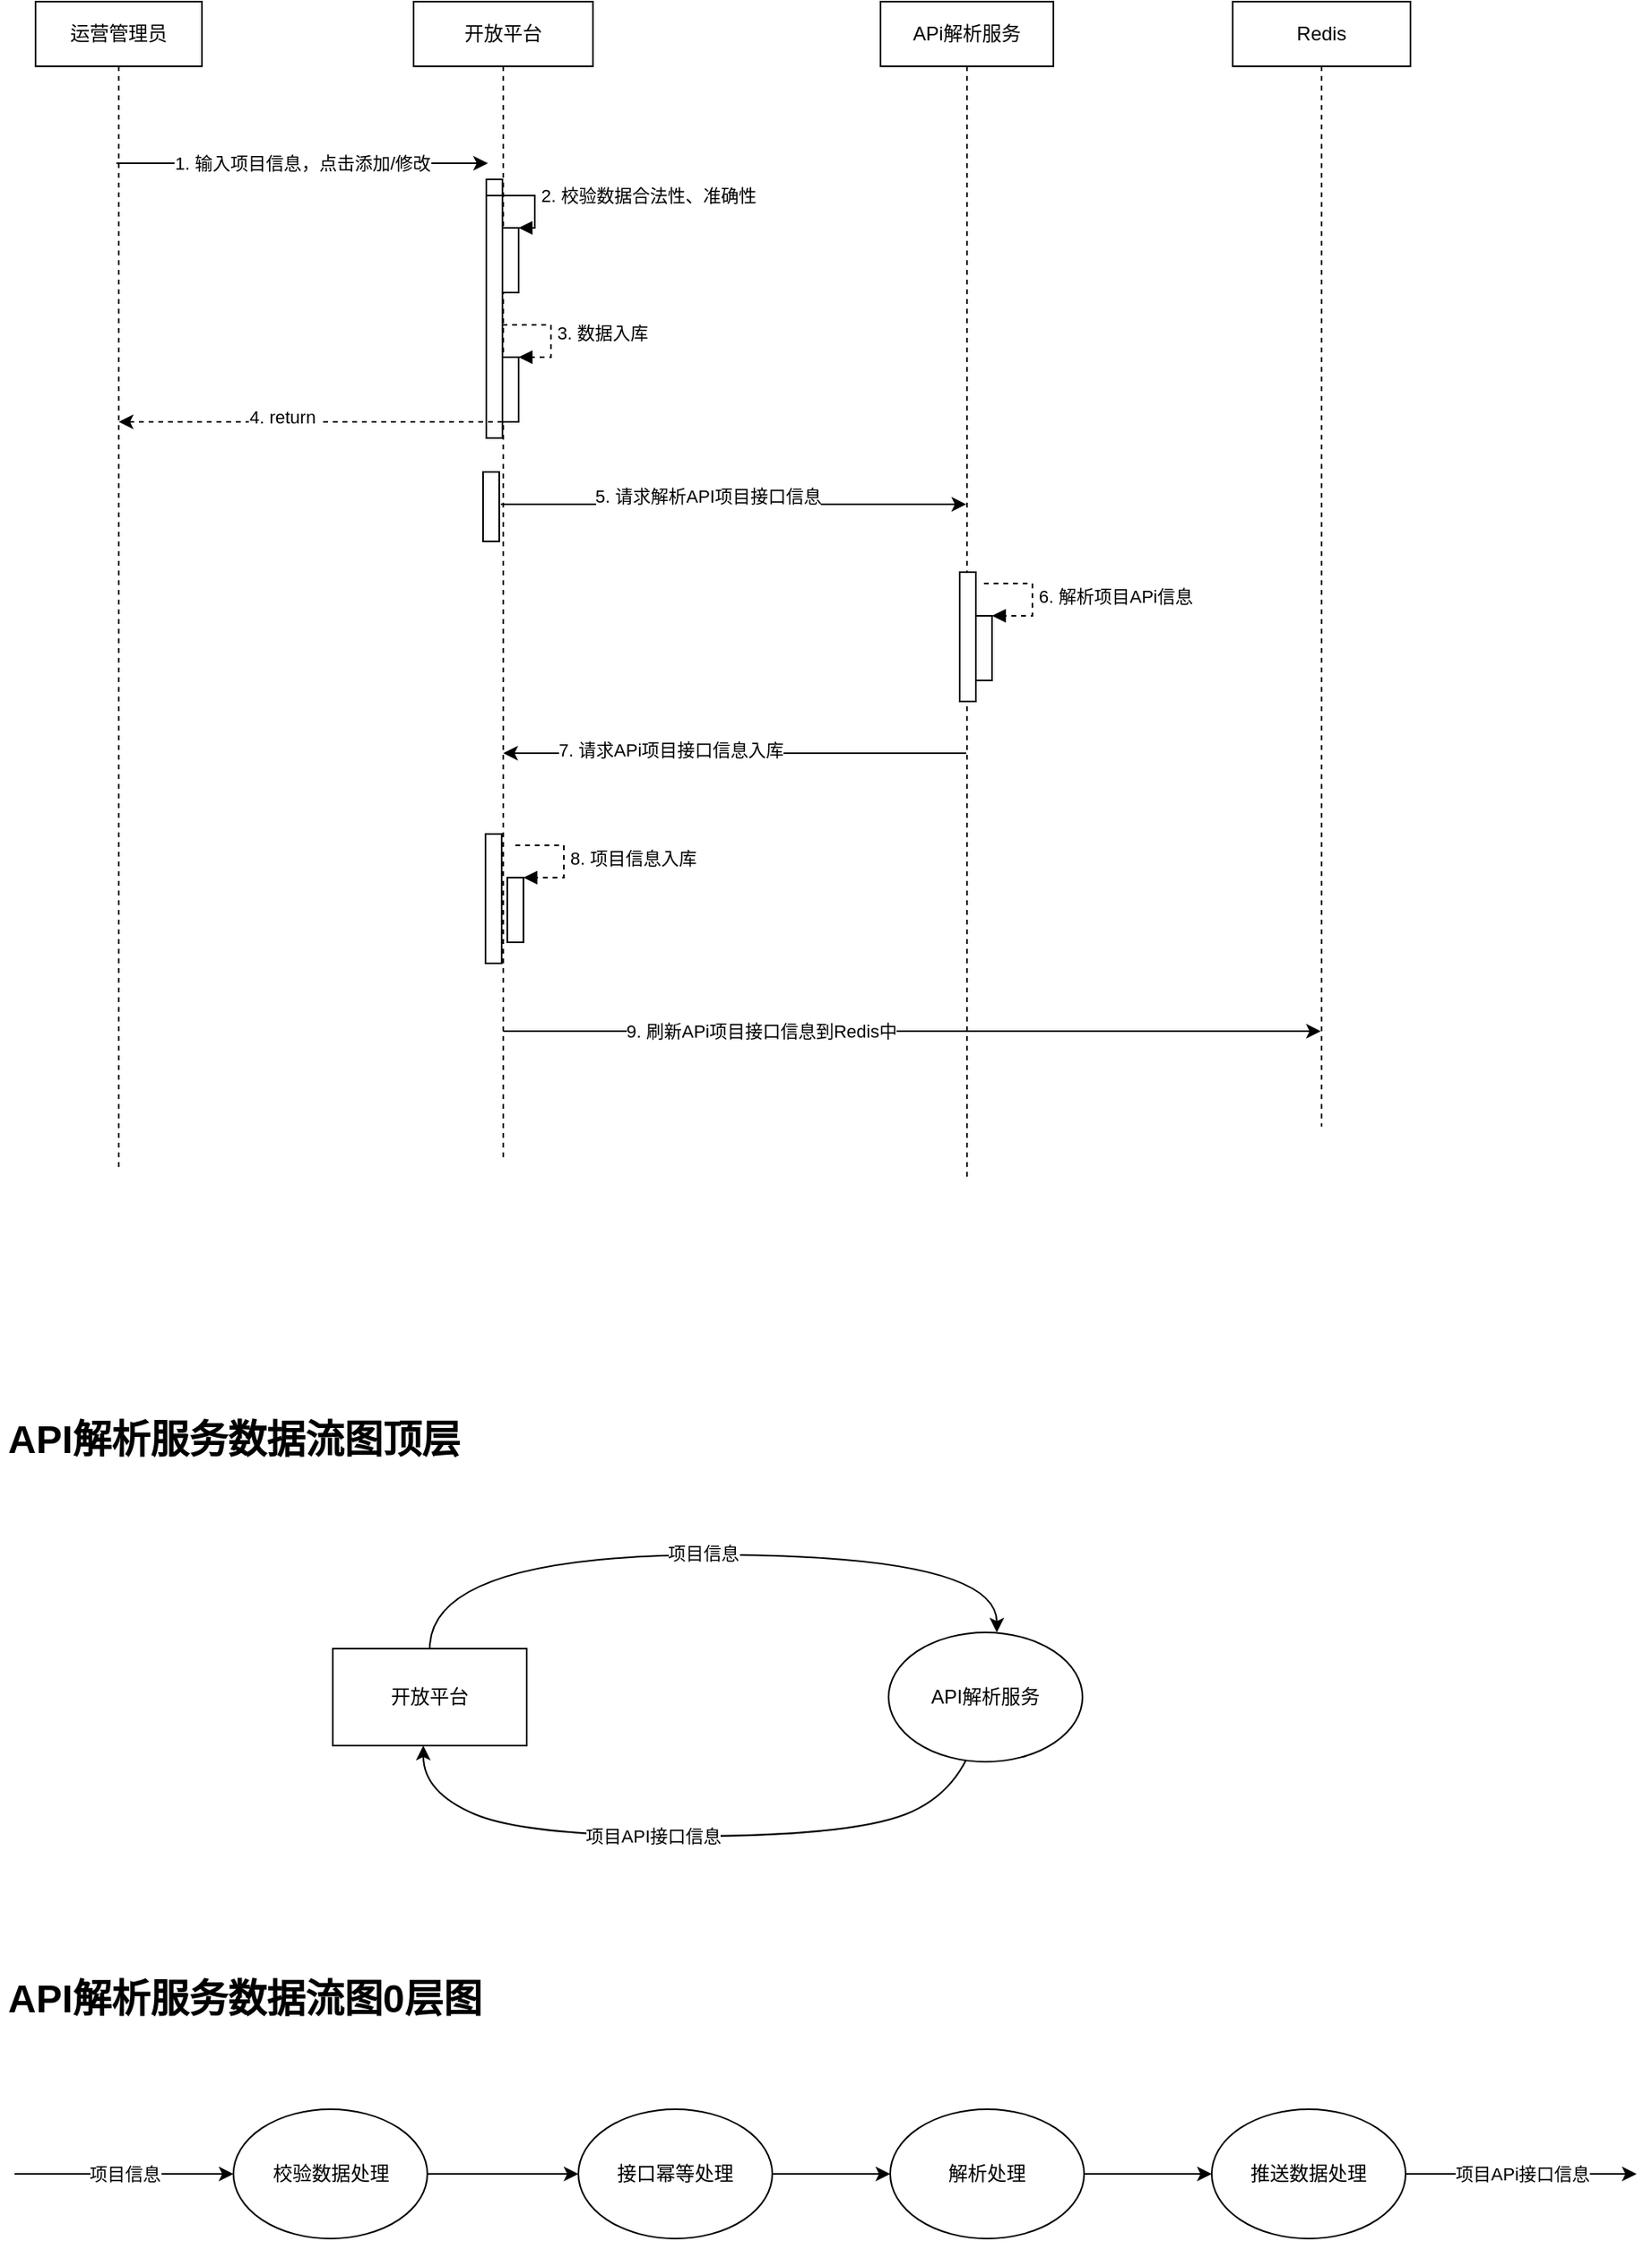 <mxfile version="14.9.6" type="github">
  <diagram name="Page-1" id="0783ab3e-0a74-02c8-0abd-f7b4e66b4bec">
    <mxGraphModel dx="1040" dy="779" grid="0" gridSize="10" guides="1" tooltips="1" connect="1" arrows="1" fold="1" page="0" pageScale="1" pageWidth="850" pageHeight="1100" background="none" math="0" shadow="0">
      <root>
        <mxCell id="0" />
        <mxCell id="1" parent="0" />
        <mxCell id="gkA7OiE7w_O009xZuM8v-9" value="运营管理员" style="shape=umlLifeline;perimeter=lifelinePerimeter;whiteSpace=wrap;html=1;container=1;collapsible=0;recursiveResize=0;outlineConnect=0;" parent="1" vertex="1">
          <mxGeometry x="80" y="280" width="103" height="724" as="geometry" />
        </mxCell>
        <mxCell id="gkA7OiE7w_O009xZuM8v-10" value="&lt;span&gt;开放平台&lt;/span&gt;" style="shape=umlLifeline;perimeter=lifelinePerimeter;whiteSpace=wrap;html=1;container=1;collapsible=0;recursiveResize=0;outlineConnect=0;" parent="1" vertex="1">
          <mxGeometry x="314" y="280" width="111" height="715" as="geometry" />
        </mxCell>
        <mxCell id="gkA7OiE7w_O009xZuM8v-15" value="" style="html=1;points=[];perimeter=orthogonalPerimeter;" parent="gkA7OiE7w_O009xZuM8v-10" vertex="1">
          <mxGeometry x="45" y="110" width="10" height="160" as="geometry" />
        </mxCell>
        <mxCell id="gkA7OiE7w_O009xZuM8v-16" value="" style="html=1;points=[];perimeter=orthogonalPerimeter;" parent="gkA7OiE7w_O009xZuM8v-10" vertex="1">
          <mxGeometry x="55" y="140" width="10" height="40" as="geometry" />
        </mxCell>
        <mxCell id="gkA7OiE7w_O009xZuM8v-17" value="2. 校验数据合法性、准确性" style="edgeStyle=orthogonalEdgeStyle;html=1;align=left;spacingLeft=2;endArrow=block;rounded=0;entryX=1;entryY=0;" parent="gkA7OiE7w_O009xZuM8v-10" target="gkA7OiE7w_O009xZuM8v-16" edge="1">
          <mxGeometry relative="1" as="geometry">
            <mxPoint x="45" y="120" as="sourcePoint" />
            <Array as="points">
              <mxPoint x="75" y="120" />
            </Array>
          </mxGeometry>
        </mxCell>
        <mxCell id="gkA7OiE7w_O009xZuM8v-31" value="" style="html=1;points=[];perimeter=orthogonalPerimeter;" parent="gkA7OiE7w_O009xZuM8v-10" vertex="1">
          <mxGeometry x="43" y="291" width="10" height="43" as="geometry" />
        </mxCell>
        <mxCell id="gkA7OiE7w_O009xZuM8v-35" value="" style="html=1;points=[];perimeter=orthogonalPerimeter;" parent="gkA7OiE7w_O009xZuM8v-10" vertex="1">
          <mxGeometry x="55" y="220" width="10" height="40" as="geometry" />
        </mxCell>
        <mxCell id="gkA7OiE7w_O009xZuM8v-36" value="3. 数据入库" style="edgeStyle=orthogonalEdgeStyle;html=1;align=left;spacingLeft=2;endArrow=block;rounded=0;entryX=1;entryY=0;dashed=1;" parent="gkA7OiE7w_O009xZuM8v-10" target="gkA7OiE7w_O009xZuM8v-35" edge="1">
          <mxGeometry relative="1" as="geometry">
            <mxPoint x="55" y="200" as="sourcePoint" />
            <Array as="points">
              <mxPoint x="85" y="200" />
            </Array>
          </mxGeometry>
        </mxCell>
        <mxCell id="gkA7OiE7w_O009xZuM8v-59" value="" style="html=1;points=[];perimeter=orthogonalPerimeter;" parent="gkA7OiE7w_O009xZuM8v-10" vertex="1">
          <mxGeometry x="58" y="542" width="10" height="40" as="geometry" />
        </mxCell>
        <mxCell id="gkA7OiE7w_O009xZuM8v-60" value="8. 项目信息入库" style="edgeStyle=orthogonalEdgeStyle;html=1;align=left;spacingLeft=2;endArrow=block;rounded=0;entryX=1;entryY=0;dashed=1;" parent="gkA7OiE7w_O009xZuM8v-10" target="gkA7OiE7w_O009xZuM8v-59" edge="1">
          <mxGeometry relative="1" as="geometry">
            <mxPoint x="63" y="522" as="sourcePoint" />
            <Array as="points">
              <mxPoint x="93" y="522" />
            </Array>
          </mxGeometry>
        </mxCell>
        <mxCell id="gkA7OiE7w_O009xZuM8v-11" value="&lt;span&gt;Redis&lt;/span&gt;" style="shape=umlLifeline;perimeter=lifelinePerimeter;whiteSpace=wrap;html=1;container=1;collapsible=0;recursiveResize=0;outlineConnect=0;" parent="1" vertex="1">
          <mxGeometry x="821" y="280" width="110" height="696" as="geometry" />
        </mxCell>
        <mxCell id="gkA7OiE7w_O009xZuM8v-14" value="1. 输入项目信息，点击添加/修改" style="endArrow=classic;html=1;" parent="1" edge="1">
          <mxGeometry width="50" height="50" relative="1" as="geometry">
            <mxPoint x="130" y="380" as="sourcePoint" />
            <mxPoint x="360" y="380" as="targetPoint" />
          </mxGeometry>
        </mxCell>
        <mxCell id="gkA7OiE7w_O009xZuM8v-27" value="" style="endArrow=classic;html=1;dashed=1;" parent="1" source="gkA7OiE7w_O009xZuM8v-10" target="gkA7OiE7w_O009xZuM8v-9" edge="1">
          <mxGeometry width="50" height="50" relative="1" as="geometry">
            <mxPoint x="200" y="530" as="sourcePoint" />
            <mxPoint x="250" y="480" as="targetPoint" />
            <Array as="points">
              <mxPoint x="320" y="540" />
            </Array>
          </mxGeometry>
        </mxCell>
        <mxCell id="gkA7OiE7w_O009xZuM8v-30" value="4. return&amp;nbsp;" style="edgeLabel;html=1;align=center;verticalAlign=middle;resizable=0;points=[];" parent="gkA7OiE7w_O009xZuM8v-27" vertex="1" connectable="0">
          <mxGeometry x="0.542" y="-3" relative="1" as="geometry">
            <mxPoint x="48" as="offset" />
          </mxGeometry>
        </mxCell>
        <mxCell id="gkA7OiE7w_O009xZuM8v-44" value="APi解析服务" style="shape=umlLifeline;perimeter=lifelinePerimeter;whiteSpace=wrap;html=1;container=1;collapsible=0;recursiveResize=0;outlineConnect=0;" parent="1" vertex="1">
          <mxGeometry x="603" y="280" width="107" height="727" as="geometry" />
        </mxCell>
        <mxCell id="gkA7OiE7w_O009xZuM8v-53" value="" style="html=1;points=[];perimeter=orthogonalPerimeter;" parent="gkA7OiE7w_O009xZuM8v-44" vertex="1">
          <mxGeometry x="49" y="353" width="10" height="80" as="geometry" />
        </mxCell>
        <mxCell id="gkA7OiE7w_O009xZuM8v-54" value="" style="html=1;points=[];perimeter=orthogonalPerimeter;" parent="gkA7OiE7w_O009xZuM8v-44" vertex="1">
          <mxGeometry x="59" y="380" width="10" height="40" as="geometry" />
        </mxCell>
        <mxCell id="gkA7OiE7w_O009xZuM8v-55" value="6. 解析项目APi信息" style="edgeStyle=orthogonalEdgeStyle;html=1;align=left;spacingLeft=2;endArrow=block;rounded=0;entryX=1;entryY=0;dashed=1;" parent="gkA7OiE7w_O009xZuM8v-44" target="gkA7OiE7w_O009xZuM8v-54" edge="1">
          <mxGeometry relative="1" as="geometry">
            <mxPoint x="64" y="360" as="sourcePoint" />
            <Array as="points">
              <mxPoint x="94" y="360" />
            </Array>
          </mxGeometry>
        </mxCell>
        <mxCell id="gkA7OiE7w_O009xZuM8v-49" value="" style="endArrow=classic;html=1;" parent="1" target="gkA7OiE7w_O009xZuM8v-44" edge="1">
          <mxGeometry width="50" height="50" relative="1" as="geometry">
            <mxPoint x="368" y="591" as="sourcePoint" />
            <mxPoint x="667" y="591" as="targetPoint" />
            <Array as="points">
              <mxPoint x="379" y="591" />
            </Array>
          </mxGeometry>
        </mxCell>
        <mxCell id="gkA7OiE7w_O009xZuM8v-50" value="5. 请求解析API项目接口信息" style="edgeLabel;html=1;align=center;verticalAlign=middle;resizable=0;points=[];" parent="gkA7OiE7w_O009xZuM8v-49" vertex="1" connectable="0">
          <mxGeometry x="-0.126" y="2" relative="1" as="geometry">
            <mxPoint x="2" y="-3" as="offset" />
          </mxGeometry>
        </mxCell>
        <mxCell id="gkA7OiE7w_O009xZuM8v-56" value="" style="endArrow=classic;html=1;" parent="1" source="gkA7OiE7w_O009xZuM8v-44" target="gkA7OiE7w_O009xZuM8v-10" edge="1">
          <mxGeometry width="50" height="50" relative="1" as="geometry">
            <mxPoint x="456" y="736" as="sourcePoint" />
            <mxPoint x="391" y="736" as="targetPoint" />
            <Array as="points">
              <mxPoint x="540" y="745" />
            </Array>
          </mxGeometry>
        </mxCell>
        <mxCell id="gkA7OiE7w_O009xZuM8v-57" value="7. 请求APi项目接口信息入库" style="edgeLabel;html=1;align=center;verticalAlign=middle;resizable=0;points=[];" parent="gkA7OiE7w_O009xZuM8v-56" vertex="1" connectable="0">
          <mxGeometry x="0.277" y="-2" relative="1" as="geometry">
            <mxPoint as="offset" />
          </mxGeometry>
        </mxCell>
        <mxCell id="gkA7OiE7w_O009xZuM8v-58" value="" style="html=1;points=[];perimeter=orthogonalPerimeter;" parent="1" vertex="1">
          <mxGeometry x="358.5" y="795" width="10" height="80" as="geometry" />
        </mxCell>
        <mxCell id="7p1MwvqhY7PSsZqHk0vf-2" value="" style="endArrow=classic;html=1;" edge="1" parent="1" source="gkA7OiE7w_O009xZuM8v-10" target="gkA7OiE7w_O009xZuM8v-11">
          <mxGeometry width="50" height="50" relative="1" as="geometry">
            <mxPoint x="423" y="953" as="sourcePoint" />
            <mxPoint x="473" y="903" as="targetPoint" />
            <Array as="points">
              <mxPoint x="563" y="917" />
            </Array>
          </mxGeometry>
        </mxCell>
        <mxCell id="7p1MwvqhY7PSsZqHk0vf-3" value="9. 刷新APi项目接口信息到Redis中" style="edgeLabel;html=1;align=center;verticalAlign=middle;resizable=0;points=[];" vertex="1" connectable="0" parent="7p1MwvqhY7PSsZqHk0vf-2">
          <mxGeometry x="-0.372" relative="1" as="geometry">
            <mxPoint as="offset" />
          </mxGeometry>
        </mxCell>
        <mxCell id="7p1MwvqhY7PSsZqHk0vf-8" style="edgeStyle=orthogonalEdgeStyle;rounded=0;orthogonalLoop=1;jettySize=auto;html=1;curved=1;exitX=0.5;exitY=0;exitDx=0;exitDy=0;" edge="1" parent="1" source="7p1MwvqhY7PSsZqHk0vf-18">
          <mxGeometry relative="1" as="geometry">
            <mxPoint x="332" y="1279" as="sourcePoint" />
            <mxPoint x="675.0" y="1289" as="targetPoint" />
            <Array as="points">
              <mxPoint x="324" y="1241" />
              <mxPoint x="675" y="1241" />
            </Array>
          </mxGeometry>
        </mxCell>
        <mxCell id="7p1MwvqhY7PSsZqHk0vf-10" value="项目信息" style="edgeLabel;html=1;align=center;verticalAlign=middle;resizable=0;points=[];" vertex="1" connectable="0" parent="7p1MwvqhY7PSsZqHk0vf-8">
          <mxGeometry x="-0.011" y="1" relative="1" as="geometry">
            <mxPoint x="1" as="offset" />
          </mxGeometry>
        </mxCell>
        <mxCell id="7p1MwvqhY7PSsZqHk0vf-13" value="" style="curved=1;endArrow=classic;html=1;exitX=0.5;exitY=1;exitDx=0;exitDy=0;" edge="1" parent="1">
          <mxGeometry width="50" height="50" relative="1" as="geometry">
            <mxPoint x="663.0" y="1349" as="sourcePoint" />
            <mxPoint x="320" y="1359" as="targetPoint" />
            <Array as="points">
              <mxPoint x="653" y="1388" />
              <mxPoint x="584" y="1415" />
              <mxPoint x="384" y="1415" />
              <mxPoint x="320" y="1388" />
            </Array>
          </mxGeometry>
        </mxCell>
        <mxCell id="7p1MwvqhY7PSsZqHk0vf-14" value="项目API接口信息" style="edgeLabel;html=1;align=center;verticalAlign=middle;resizable=0;points=[];" vertex="1" connectable="0" parent="7p1MwvqhY7PSsZqHk0vf-13">
          <mxGeometry x="0.148" relative="1" as="geometry">
            <mxPoint as="offset" />
          </mxGeometry>
        </mxCell>
        <mxCell id="7p1MwvqhY7PSsZqHk0vf-15" value="&lt;h1&gt;API解析服务数据流图顶层&lt;/h1&gt;" style="text;html=1;strokeColor=none;fillColor=none;spacing=5;spacingTop=-20;whiteSpace=wrap;overflow=hidden;rounded=0;" vertex="1" parent="1">
          <mxGeometry x="58" y="1150" width="363" height="65" as="geometry" />
        </mxCell>
        <mxCell id="7p1MwvqhY7PSsZqHk0vf-16" value="&lt;h1&gt;API解析服务数据流图0层图&lt;/h1&gt;" style="text;html=1;strokeColor=none;fillColor=none;spacing=5;spacingTop=-20;whiteSpace=wrap;overflow=hidden;rounded=0;" vertex="1" parent="1">
          <mxGeometry x="58" y="1496" width="335" height="58" as="geometry" />
        </mxCell>
        <mxCell id="7p1MwvqhY7PSsZqHk0vf-24" style="edgeStyle=orthogonalEdgeStyle;curved=1;rounded=0;orthogonalLoop=1;jettySize=auto;html=1;" edge="1" parent="1" source="7p1MwvqhY7PSsZqHk0vf-17" target="7p1MwvqhY7PSsZqHk0vf-21">
          <mxGeometry relative="1" as="geometry" />
        </mxCell>
        <mxCell id="7p1MwvqhY7PSsZqHk0vf-17" value="校验数据处理" style="ellipse;whiteSpace=wrap;html=1;" vertex="1" parent="1">
          <mxGeometry x="202.5" y="1584" width="120" height="80" as="geometry" />
        </mxCell>
        <mxCell id="7p1MwvqhY7PSsZqHk0vf-18" value="开放平台" style="rounded=0;whiteSpace=wrap;html=1;" vertex="1" parent="1">
          <mxGeometry x="264" y="1299" width="120" height="60" as="geometry" />
        </mxCell>
        <mxCell id="7p1MwvqhY7PSsZqHk0vf-19" value="API解析服务" style="ellipse;whiteSpace=wrap;html=1;" vertex="1" parent="1">
          <mxGeometry x="608" y="1289" width="120" height="80" as="geometry" />
        </mxCell>
        <mxCell id="7p1MwvqhY7PSsZqHk0vf-20" value="项目信息" style="endArrow=classic;html=1;" edge="1" parent="1" target="7p1MwvqhY7PSsZqHk0vf-17">
          <mxGeometry width="50" height="50" relative="1" as="geometry">
            <mxPoint x="67" y="1624" as="sourcePoint" />
            <mxPoint x="117" y="1622" as="targetPoint" />
          </mxGeometry>
        </mxCell>
        <mxCell id="7p1MwvqhY7PSsZqHk0vf-25" style="edgeStyle=orthogonalEdgeStyle;curved=1;rounded=0;orthogonalLoop=1;jettySize=auto;html=1;" edge="1" parent="1" source="7p1MwvqhY7PSsZqHk0vf-21" target="7p1MwvqhY7PSsZqHk0vf-22">
          <mxGeometry relative="1" as="geometry" />
        </mxCell>
        <mxCell id="7p1MwvqhY7PSsZqHk0vf-21" value="接口幂等处理" style="ellipse;whiteSpace=wrap;html=1;" vertex="1" parent="1">
          <mxGeometry x="416" y="1584" width="120" height="80" as="geometry" />
        </mxCell>
        <mxCell id="7p1MwvqhY7PSsZqHk0vf-26" style="edgeStyle=orthogonalEdgeStyle;curved=1;rounded=0;orthogonalLoop=1;jettySize=auto;html=1;entryX=0;entryY=0.5;entryDx=0;entryDy=0;" edge="1" parent="1" source="7p1MwvqhY7PSsZqHk0vf-22" target="7p1MwvqhY7PSsZqHk0vf-23">
          <mxGeometry relative="1" as="geometry" />
        </mxCell>
        <mxCell id="7p1MwvqhY7PSsZqHk0vf-22" value="解析处理" style="ellipse;whiteSpace=wrap;html=1;" vertex="1" parent="1">
          <mxGeometry x="609" y="1584" width="120" height="80" as="geometry" />
        </mxCell>
        <mxCell id="7p1MwvqhY7PSsZqHk0vf-23" value="推送数据处理" style="ellipse;whiteSpace=wrap;html=1;" vertex="1" parent="1">
          <mxGeometry x="808" y="1584" width="120" height="80" as="geometry" />
        </mxCell>
        <mxCell id="7p1MwvqhY7PSsZqHk0vf-27" value="项目APi接口信息" style="endArrow=classic;html=1;exitX=1;exitY=0.5;exitDx=0;exitDy=0;" edge="1" parent="1" source="7p1MwvqhY7PSsZqHk0vf-23">
          <mxGeometry width="50" height="50" relative="1" as="geometry">
            <mxPoint x="927" y="1653" as="sourcePoint" />
            <mxPoint x="1071" y="1624" as="targetPoint" />
          </mxGeometry>
        </mxCell>
      </root>
    </mxGraphModel>
  </diagram>
</mxfile>
